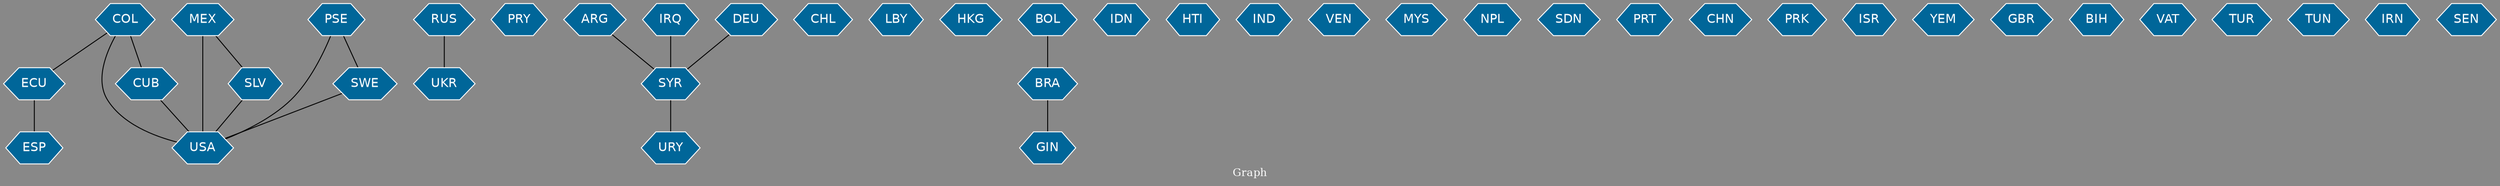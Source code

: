 // Countries together in item graph
graph {
	graph [bgcolor="#888888" fontcolor=white fontsize=12 label="Graph" outputorder=edgesfirst overlap=prism]
	node [color=white fillcolor="#006699" fontcolor=white fontname=Helvetica shape=hexagon style=filled]
	edge [arrowhead=open color=black fontcolor=white fontname=Courier fontsize=12]
		USA [label=USA]
		CUB [label=CUB]
		COL [label=COL]
		RUS [label=RUS]
		UKR [label=UKR]
		PRY [label=PRY]
		ARG [label=ARG]
		MEX [label=MEX]
		CHL [label=CHL]
		URY [label=URY]
		LBY [label=LBY]
		HKG [label=HKG]
		IRQ [label=IRQ]
		BRA [label=BRA]
		ESP [label=ESP]
		IDN [label=IDN]
		PSE [label=PSE]
		HTI [label=HTI]
		BOL [label=BOL]
		IND [label=IND]
		SYR [label=SYR]
		ECU [label=ECU]
		VEN [label=VEN]
		MYS [label=MYS]
		NPL [label=NPL]
		SDN [label=SDN]
		DEU [label=DEU]
		SWE [label=SWE]
		PRT [label=PRT]
		CHN [label=CHN]
		PRK [label=PRK]
		ISR [label=ISR]
		YEM [label=YEM]
		GBR [label=GBR]
		BIH [label=BIH]
		VAT [label=VAT]
		GIN [label=GIN]
		TUR [label=TUR]
		SLV [label=SLV]
		TUN [label=TUN]
		IRN [label=IRN]
		SEN [label=SEN]
			MEX -- USA [weight=3]
			PSE -- SWE [weight=1]
			SLV -- USA [weight=1]
			COL -- ECU [weight=1]
			DEU -- SYR [weight=1]
			BOL -- BRA [weight=1]
			SYR -- URY [weight=1]
			COL -- USA [weight=1]
			ARG -- SYR [weight=1]
			MEX -- SLV [weight=1]
			SWE -- USA [weight=1]
			COL -- CUB [weight=3]
			ECU -- ESP [weight=1]
			RUS -- UKR [weight=2]
			PSE -- USA [weight=1]
			IRQ -- SYR [weight=1]
			CUB -- USA [weight=1]
			BRA -- GIN [weight=1]
}